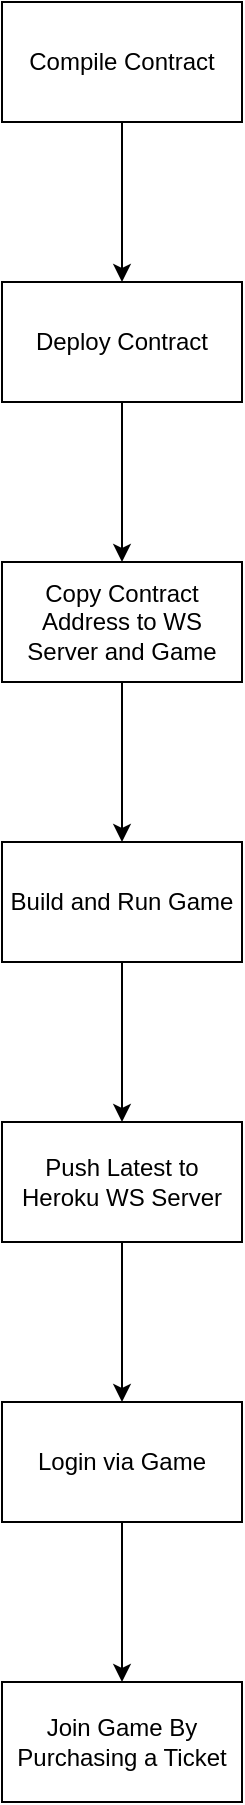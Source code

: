 <mxfile version="20.2.3" type="device"><diagram id="6cExlKMjm7MDQmdkGPxd" name="Page-1"><mxGraphModel dx="946" dy="595" grid="1" gridSize="10" guides="1" tooltips="1" connect="1" arrows="1" fold="1" page="1" pageScale="1" pageWidth="850" pageHeight="1100" math="0" shadow="0"><root><mxCell id="0"/><mxCell id="1" parent="0"/><mxCell id="PtT0vrKi7BArs80TXfwH-3" value="" style="edgeStyle=orthogonalEdgeStyle;rounded=0;orthogonalLoop=1;jettySize=auto;html=1;" edge="1" parent="1" source="PtT0vrKi7BArs80TXfwH-1" target="PtT0vrKi7BArs80TXfwH-2"><mxGeometry relative="1" as="geometry"/></mxCell><mxCell id="PtT0vrKi7BArs80TXfwH-1" value="Compile Contract" style="rounded=0;whiteSpace=wrap;html=1;" vertex="1" parent="1"><mxGeometry x="365" y="30" width="120" height="60" as="geometry"/></mxCell><mxCell id="PtT0vrKi7BArs80TXfwH-5" value="" style="edgeStyle=orthogonalEdgeStyle;rounded=0;orthogonalLoop=1;jettySize=auto;html=1;" edge="1" parent="1" source="PtT0vrKi7BArs80TXfwH-2" target="PtT0vrKi7BArs80TXfwH-4"><mxGeometry relative="1" as="geometry"/></mxCell><mxCell id="PtT0vrKi7BArs80TXfwH-2" value="Deploy Contract" style="whiteSpace=wrap;html=1;rounded=0;" vertex="1" parent="1"><mxGeometry x="365" y="170" width="120" height="60" as="geometry"/></mxCell><mxCell id="PtT0vrKi7BArs80TXfwH-7" value="" style="edgeStyle=orthogonalEdgeStyle;rounded=0;orthogonalLoop=1;jettySize=auto;html=1;" edge="1" parent="1" source="PtT0vrKi7BArs80TXfwH-4" target="PtT0vrKi7BArs80TXfwH-6"><mxGeometry relative="1" as="geometry"/></mxCell><mxCell id="PtT0vrKi7BArs80TXfwH-4" value="Copy Contract Address to WS Server and Game" style="whiteSpace=wrap;html=1;rounded=0;" vertex="1" parent="1"><mxGeometry x="365" y="310" width="120" height="60" as="geometry"/></mxCell><mxCell id="PtT0vrKi7BArs80TXfwH-9" value="" style="edgeStyle=orthogonalEdgeStyle;rounded=0;orthogonalLoop=1;jettySize=auto;html=1;" edge="1" parent="1" source="PtT0vrKi7BArs80TXfwH-6" target="PtT0vrKi7BArs80TXfwH-8"><mxGeometry relative="1" as="geometry"/></mxCell><mxCell id="PtT0vrKi7BArs80TXfwH-6" value="Build and Run Game" style="whiteSpace=wrap;html=1;rounded=0;" vertex="1" parent="1"><mxGeometry x="365" y="450" width="120" height="60" as="geometry"/></mxCell><mxCell id="PtT0vrKi7BArs80TXfwH-11" value="" style="edgeStyle=orthogonalEdgeStyle;rounded=0;orthogonalLoop=1;jettySize=auto;html=1;" edge="1" parent="1" source="PtT0vrKi7BArs80TXfwH-8" target="PtT0vrKi7BArs80TXfwH-10"><mxGeometry relative="1" as="geometry"/></mxCell><mxCell id="PtT0vrKi7BArs80TXfwH-8" value="Push Latest to Heroku WS Server" style="whiteSpace=wrap;html=1;rounded=0;" vertex="1" parent="1"><mxGeometry x="365" y="590" width="120" height="60" as="geometry"/></mxCell><mxCell id="PtT0vrKi7BArs80TXfwH-13" value="" style="edgeStyle=orthogonalEdgeStyle;rounded=0;orthogonalLoop=1;jettySize=auto;html=1;" edge="1" parent="1" source="PtT0vrKi7BArs80TXfwH-10" target="PtT0vrKi7BArs80TXfwH-12"><mxGeometry relative="1" as="geometry"/></mxCell><mxCell id="PtT0vrKi7BArs80TXfwH-10" value="Login via Game" style="whiteSpace=wrap;html=1;rounded=0;" vertex="1" parent="1"><mxGeometry x="365" y="730" width="120" height="60" as="geometry"/></mxCell><mxCell id="PtT0vrKi7BArs80TXfwH-12" value="Join Game By Purchasing a Ticket" style="whiteSpace=wrap;html=1;rounded=0;" vertex="1" parent="1"><mxGeometry x="365" y="870" width="120" height="60" as="geometry"/></mxCell></root></mxGraphModel></diagram></mxfile>